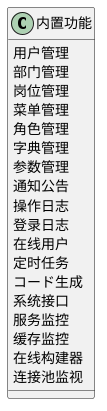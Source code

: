 @startuml

!define RECTANGLE class

RECTANGLE 内置功能 {

用户管理
部门管理
岗位管理
菜单管理
角色管理
字典管理
参数管理
通知公告
操作日志
登录日志
在线用户
定时任务
コード生成
系统接口
服务监控
缓存监控
在线构建器
连接池监视
}
@enduml